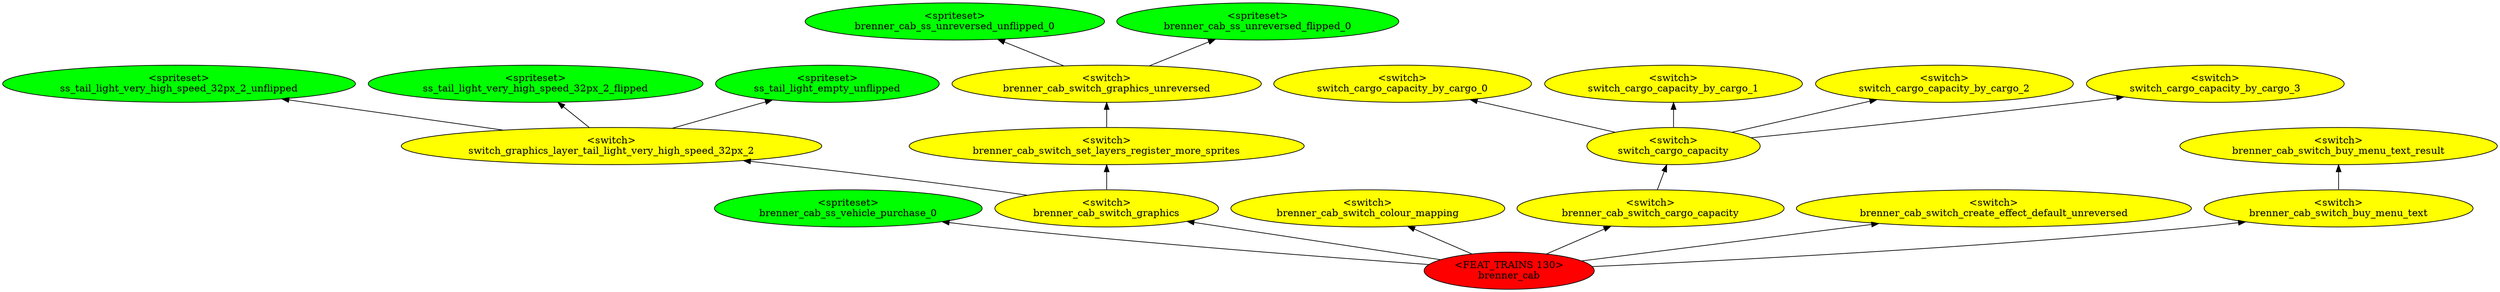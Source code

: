 digraph {
rankdir="BT"
ss_tail_light_very_high_speed_32px_2_unflipped [fillcolor=green style="filled" label="<spriteset>\nss_tail_light_very_high_speed_32px_2_unflipped"]
ss_tail_light_very_high_speed_32px_2_flipped [fillcolor=green style="filled" label="<spriteset>\nss_tail_light_very_high_speed_32px_2_flipped"]
ss_tail_light_empty_unflipped [fillcolor=green style="filled" label="<spriteset>\nss_tail_light_empty_unflipped"]
switch_graphics_layer_tail_light_very_high_speed_32px_2 [fillcolor=yellow style="filled" label="<switch>\nswitch_graphics_layer_tail_light_very_high_speed_32px_2"]
switch_cargo_capacity_by_cargo_0 [fillcolor=yellow style="filled" label="<switch>\nswitch_cargo_capacity_by_cargo_0"]
switch_cargo_capacity_by_cargo_1 [fillcolor=yellow style="filled" label="<switch>\nswitch_cargo_capacity_by_cargo_1"]
switch_cargo_capacity_by_cargo_2 [fillcolor=yellow style="filled" label="<switch>\nswitch_cargo_capacity_by_cargo_2"]
switch_cargo_capacity_by_cargo_3 [fillcolor=yellow style="filled" label="<switch>\nswitch_cargo_capacity_by_cargo_3"]
switch_cargo_capacity [fillcolor=yellow style="filled" label="<switch>\nswitch_cargo_capacity"]
brenner_cab_ss_unreversed_unflipped_0 [fillcolor=green style="filled" label="<spriteset>\nbrenner_cab_ss_unreversed_unflipped_0"]
brenner_cab_ss_unreversed_flipped_0 [fillcolor=green style="filled" label="<spriteset>\nbrenner_cab_ss_unreversed_flipped_0"]
brenner_cab_switch_graphics_unreversed [fillcolor=yellow style="filled" label="<switch>\nbrenner_cab_switch_graphics_unreversed"]
brenner_cab_ss_vehicle_purchase_0 [fillcolor=green style="filled" label="<spriteset>\nbrenner_cab_ss_vehicle_purchase_0"]
brenner_cab_switch_set_layers_register_more_sprites [fillcolor=yellow style="filled" label="<switch>\nbrenner_cab_switch_set_layers_register_more_sprites"]
brenner_cab_switch_graphics [fillcolor=yellow style="filled" label="<switch>\nbrenner_cab_switch_graphics"]
brenner_cab_switch_colour_mapping [fillcolor=yellow style="filled" label="<switch>\nbrenner_cab_switch_colour_mapping"]
brenner_cab_switch_cargo_capacity [fillcolor=yellow style="filled" label="<switch>\nbrenner_cab_switch_cargo_capacity"]
brenner_cab_switch_create_effect_default_unreversed [fillcolor=yellow style="filled" label="<switch>\nbrenner_cab_switch_create_effect_default_unreversed"]
brenner_cab_switch_buy_menu_text_result [fillcolor=yellow style="filled" label="<switch>\nbrenner_cab_switch_buy_menu_text_result"]
brenner_cab_switch_buy_menu_text [fillcolor=yellow style="filled" label="<switch>\nbrenner_cab_switch_buy_menu_text"]
brenner_cab [fillcolor=red style="filled" label="<FEAT_TRAINS 130>\nbrenner_cab"]
brenner_cab_switch_graphics_unreversed->brenner_cab_ss_unreversed_unflipped_0
brenner_cab_switch_cargo_capacity->switch_cargo_capacity
switch_graphics_layer_tail_light_very_high_speed_32px_2->ss_tail_light_very_high_speed_32px_2_flipped
switch_graphics_layer_tail_light_very_high_speed_32px_2->ss_tail_light_very_high_speed_32px_2_unflipped
brenner_cab->brenner_cab_switch_cargo_capacity
switch_cargo_capacity->switch_cargo_capacity_by_cargo_1
switch_graphics_layer_tail_light_very_high_speed_32px_2->ss_tail_light_empty_unflipped
brenner_cab_switch_set_layers_register_more_sprites->brenner_cab_switch_graphics_unreversed
brenner_cab->brenner_cab_switch_colour_mapping
brenner_cab_switch_graphics_unreversed->brenner_cab_ss_unreversed_flipped_0
brenner_cab_switch_graphics->switch_graphics_layer_tail_light_very_high_speed_32px_2
switch_cargo_capacity->switch_cargo_capacity_by_cargo_3
switch_cargo_capacity->switch_cargo_capacity_by_cargo_0
brenner_cab->brenner_cab_switch_graphics
brenner_cab->brenner_cab_switch_buy_menu_text
brenner_cab->brenner_cab_switch_create_effect_default_unreversed
brenner_cab_switch_buy_menu_text->brenner_cab_switch_buy_menu_text_result
brenner_cab_switch_graphics->brenner_cab_switch_set_layers_register_more_sprites
brenner_cab->brenner_cab_ss_vehicle_purchase_0
switch_cargo_capacity->switch_cargo_capacity_by_cargo_2
}
